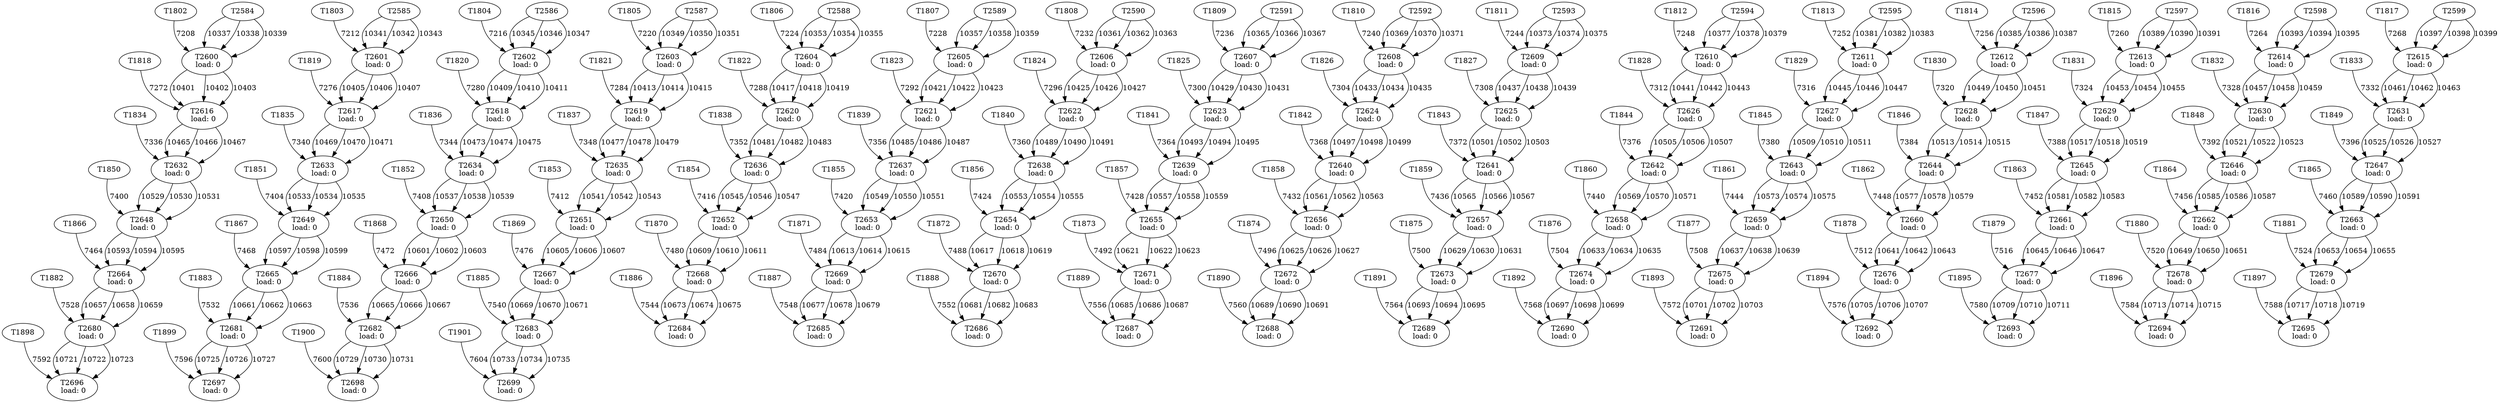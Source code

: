 digraph taskgraph {
	T2600 [label= "T2600\n load: 0"];
	T1802 -> T2600[label=7208];
	T2584 -> T2600[label=10337];
	T2584 -> T2600[label=10338];
	T2584 -> T2600[label=10339];
	T2601 [label= "T2601\n load: 0"];
	T1803 -> T2601[label=7212];
	T2585 -> T2601[label=10341];
	T2585 -> T2601[label=10342];
	T2585 -> T2601[label=10343];
	T2602 [label= "T2602\n load: 0"];
	T1804 -> T2602[label=7216];
	T2586 -> T2602[label=10345];
	T2586 -> T2602[label=10346];
	T2586 -> T2602[label=10347];
	T2603 [label= "T2603\n load: 0"];
	T1805 -> T2603[label=7220];
	T2587 -> T2603[label=10349];
	T2587 -> T2603[label=10350];
	T2587 -> T2603[label=10351];
	T2604 [label= "T2604\n load: 0"];
	T1806 -> T2604[label=7224];
	T2588 -> T2604[label=10353];
	T2588 -> T2604[label=10354];
	T2588 -> T2604[label=10355];
	T2605 [label= "T2605\n load: 0"];
	T1807 -> T2605[label=7228];
	T2589 -> T2605[label=10357];
	T2589 -> T2605[label=10358];
	T2589 -> T2605[label=10359];
	T2606 [label= "T2606\n load: 0"];
	T1808 -> T2606[label=7232];
	T2590 -> T2606[label=10361];
	T2590 -> T2606[label=10362];
	T2590 -> T2606[label=10363];
	T2607 [label= "T2607\n load: 0"];
	T1809 -> T2607[label=7236];
	T2591 -> T2607[label=10365];
	T2591 -> T2607[label=10366];
	T2591 -> T2607[label=10367];
	T2608 [label= "T2608\n load: 0"];
	T1810 -> T2608[label=7240];
	T2592 -> T2608[label=10369];
	T2592 -> T2608[label=10370];
	T2592 -> T2608[label=10371];
	T2609 [label= "T2609\n load: 0"];
	T1811 -> T2609[label=7244];
	T2593 -> T2609[label=10373];
	T2593 -> T2609[label=10374];
	T2593 -> T2609[label=10375];
	T2610 [label= "T2610\n load: 0"];
	T1812 -> T2610[label=7248];
	T2594 -> T2610[label=10377];
	T2594 -> T2610[label=10378];
	T2594 -> T2610[label=10379];
	T2611 [label= "T2611\n load: 0"];
	T1813 -> T2611[label=7252];
	T2595 -> T2611[label=10381];
	T2595 -> T2611[label=10382];
	T2595 -> T2611[label=10383];
	T2612 [label= "T2612\n load: 0"];
	T1814 -> T2612[label=7256];
	T2596 -> T2612[label=10385];
	T2596 -> T2612[label=10386];
	T2596 -> T2612[label=10387];
	T2613 [label= "T2613\n load: 0"];
	T1815 -> T2613[label=7260];
	T2597 -> T2613[label=10389];
	T2597 -> T2613[label=10390];
	T2597 -> T2613[label=10391];
	T2614 [label= "T2614\n load: 0"];
	T1816 -> T2614[label=7264];
	T2598 -> T2614[label=10393];
	T2598 -> T2614[label=10394];
	T2598 -> T2614[label=10395];
	T2615 [label= "T2615\n load: 0"];
	T1817 -> T2615[label=7268];
	T2599 -> T2615[label=10397];
	T2599 -> T2615[label=10398];
	T2599 -> T2615[label=10399];
	T2616 [label= "T2616\n load: 0"];
	T1818 -> T2616[label=7272];
	T2600 -> T2616[label=10401];
	T2600 -> T2616[label=10402];
	T2600 -> T2616[label=10403];
	T2617 [label= "T2617\n load: 0"];
	T1819 -> T2617[label=7276];
	T2601 -> T2617[label=10405];
	T2601 -> T2617[label=10406];
	T2601 -> T2617[label=10407];
	T2618 [label= "T2618\n load: 0"];
	T1820 -> T2618[label=7280];
	T2602 -> T2618[label=10409];
	T2602 -> T2618[label=10410];
	T2602 -> T2618[label=10411];
	T2619 [label= "T2619\n load: 0"];
	T1821 -> T2619[label=7284];
	T2603 -> T2619[label=10413];
	T2603 -> T2619[label=10414];
	T2603 -> T2619[label=10415];
	T2620 [label= "T2620\n load: 0"];
	T1822 -> T2620[label=7288];
	T2604 -> T2620[label=10417];
	T2604 -> T2620[label=10418];
	T2604 -> T2620[label=10419];
	T2621 [label= "T2621\n load: 0"];
	T1823 -> T2621[label=7292];
	T2605 -> T2621[label=10421];
	T2605 -> T2621[label=10422];
	T2605 -> T2621[label=10423];
	T2622 [label= "T2622\n load: 0"];
	T1824 -> T2622[label=7296];
	T2606 -> T2622[label=10425];
	T2606 -> T2622[label=10426];
	T2606 -> T2622[label=10427];
	T2623 [label= "T2623\n load: 0"];
	T1825 -> T2623[label=7300];
	T2607 -> T2623[label=10429];
	T2607 -> T2623[label=10430];
	T2607 -> T2623[label=10431];
	T2624 [label= "T2624\n load: 0"];
	T1826 -> T2624[label=7304];
	T2608 -> T2624[label=10433];
	T2608 -> T2624[label=10434];
	T2608 -> T2624[label=10435];
	T2625 [label= "T2625\n load: 0"];
	T1827 -> T2625[label=7308];
	T2609 -> T2625[label=10437];
	T2609 -> T2625[label=10438];
	T2609 -> T2625[label=10439];
	T2626 [label= "T2626\n load: 0"];
	T1828 -> T2626[label=7312];
	T2610 -> T2626[label=10441];
	T2610 -> T2626[label=10442];
	T2610 -> T2626[label=10443];
	T2627 [label= "T2627\n load: 0"];
	T1829 -> T2627[label=7316];
	T2611 -> T2627[label=10445];
	T2611 -> T2627[label=10446];
	T2611 -> T2627[label=10447];
	T2628 [label= "T2628\n load: 0"];
	T1830 -> T2628[label=7320];
	T2612 -> T2628[label=10449];
	T2612 -> T2628[label=10450];
	T2612 -> T2628[label=10451];
	T2629 [label= "T2629\n load: 0"];
	T1831 -> T2629[label=7324];
	T2613 -> T2629[label=10453];
	T2613 -> T2629[label=10454];
	T2613 -> T2629[label=10455];
	T2630 [label= "T2630\n load: 0"];
	T1832 -> T2630[label=7328];
	T2614 -> T2630[label=10457];
	T2614 -> T2630[label=10458];
	T2614 -> T2630[label=10459];
	T2631 [label= "T2631\n load: 0"];
	T1833 -> T2631[label=7332];
	T2615 -> T2631[label=10461];
	T2615 -> T2631[label=10462];
	T2615 -> T2631[label=10463];
	T2632 [label= "T2632\n load: 0"];
	T1834 -> T2632[label=7336];
	T2616 -> T2632[label=10465];
	T2616 -> T2632[label=10466];
	T2616 -> T2632[label=10467];
	T2633 [label= "T2633\n load: 0"];
	T1835 -> T2633[label=7340];
	T2617 -> T2633[label=10469];
	T2617 -> T2633[label=10470];
	T2617 -> T2633[label=10471];
	T2634 [label= "T2634\n load: 0"];
	T1836 -> T2634[label=7344];
	T2618 -> T2634[label=10473];
	T2618 -> T2634[label=10474];
	T2618 -> T2634[label=10475];
	T2635 [label= "T2635\n load: 0"];
	T1837 -> T2635[label=7348];
	T2619 -> T2635[label=10477];
	T2619 -> T2635[label=10478];
	T2619 -> T2635[label=10479];
	T2636 [label= "T2636\n load: 0"];
	T1838 -> T2636[label=7352];
	T2620 -> T2636[label=10481];
	T2620 -> T2636[label=10482];
	T2620 -> T2636[label=10483];
	T2637 [label= "T2637\n load: 0"];
	T1839 -> T2637[label=7356];
	T2621 -> T2637[label=10485];
	T2621 -> T2637[label=10486];
	T2621 -> T2637[label=10487];
	T2638 [label= "T2638\n load: 0"];
	T1840 -> T2638[label=7360];
	T2622 -> T2638[label=10489];
	T2622 -> T2638[label=10490];
	T2622 -> T2638[label=10491];
	T2639 [label= "T2639\n load: 0"];
	T1841 -> T2639[label=7364];
	T2623 -> T2639[label=10493];
	T2623 -> T2639[label=10494];
	T2623 -> T2639[label=10495];
	T2640 [label= "T2640\n load: 0"];
	T1842 -> T2640[label=7368];
	T2624 -> T2640[label=10497];
	T2624 -> T2640[label=10498];
	T2624 -> T2640[label=10499];
	T2641 [label= "T2641\n load: 0"];
	T1843 -> T2641[label=7372];
	T2625 -> T2641[label=10501];
	T2625 -> T2641[label=10502];
	T2625 -> T2641[label=10503];
	T2642 [label= "T2642\n load: 0"];
	T1844 -> T2642[label=7376];
	T2626 -> T2642[label=10505];
	T2626 -> T2642[label=10506];
	T2626 -> T2642[label=10507];
	T2643 [label= "T2643\n load: 0"];
	T1845 -> T2643[label=7380];
	T2627 -> T2643[label=10509];
	T2627 -> T2643[label=10510];
	T2627 -> T2643[label=10511];
	T2644 [label= "T2644\n load: 0"];
	T1846 -> T2644[label=7384];
	T2628 -> T2644[label=10513];
	T2628 -> T2644[label=10514];
	T2628 -> T2644[label=10515];
	T2645 [label= "T2645\n load: 0"];
	T1847 -> T2645[label=7388];
	T2629 -> T2645[label=10517];
	T2629 -> T2645[label=10518];
	T2629 -> T2645[label=10519];
	T2646 [label= "T2646\n load: 0"];
	T1848 -> T2646[label=7392];
	T2630 -> T2646[label=10521];
	T2630 -> T2646[label=10522];
	T2630 -> T2646[label=10523];
	T2647 [label= "T2647\n load: 0"];
	T1849 -> T2647[label=7396];
	T2631 -> T2647[label=10525];
	T2631 -> T2647[label=10526];
	T2631 -> T2647[label=10527];
	T2648 [label= "T2648\n load: 0"];
	T1850 -> T2648[label=7400];
	T2632 -> T2648[label=10529];
	T2632 -> T2648[label=10530];
	T2632 -> T2648[label=10531];
	T2649 [label= "T2649\n load: 0"];
	T1851 -> T2649[label=7404];
	T2633 -> T2649[label=10533];
	T2633 -> T2649[label=10534];
	T2633 -> T2649[label=10535];
	T2650 [label= "T2650\n load: 0"];
	T1852 -> T2650[label=7408];
	T2634 -> T2650[label=10537];
	T2634 -> T2650[label=10538];
	T2634 -> T2650[label=10539];
	T2651 [label= "T2651\n load: 0"];
	T1853 -> T2651[label=7412];
	T2635 -> T2651[label=10541];
	T2635 -> T2651[label=10542];
	T2635 -> T2651[label=10543];
	T2652 [label= "T2652\n load: 0"];
	T1854 -> T2652[label=7416];
	T2636 -> T2652[label=10545];
	T2636 -> T2652[label=10546];
	T2636 -> T2652[label=10547];
	T2653 [label= "T2653\n load: 0"];
	T1855 -> T2653[label=7420];
	T2637 -> T2653[label=10549];
	T2637 -> T2653[label=10550];
	T2637 -> T2653[label=10551];
	T2654 [label= "T2654\n load: 0"];
	T1856 -> T2654[label=7424];
	T2638 -> T2654[label=10553];
	T2638 -> T2654[label=10554];
	T2638 -> T2654[label=10555];
	T2655 [label= "T2655\n load: 0"];
	T1857 -> T2655[label=7428];
	T2639 -> T2655[label=10557];
	T2639 -> T2655[label=10558];
	T2639 -> T2655[label=10559];
	T2656 [label= "T2656\n load: 0"];
	T1858 -> T2656[label=7432];
	T2640 -> T2656[label=10561];
	T2640 -> T2656[label=10562];
	T2640 -> T2656[label=10563];
	T2657 [label= "T2657\n load: 0"];
	T1859 -> T2657[label=7436];
	T2641 -> T2657[label=10565];
	T2641 -> T2657[label=10566];
	T2641 -> T2657[label=10567];
	T2658 [label= "T2658\n load: 0"];
	T1860 -> T2658[label=7440];
	T2642 -> T2658[label=10569];
	T2642 -> T2658[label=10570];
	T2642 -> T2658[label=10571];
	T2659 [label= "T2659\n load: 0"];
	T1861 -> T2659[label=7444];
	T2643 -> T2659[label=10573];
	T2643 -> T2659[label=10574];
	T2643 -> T2659[label=10575];
	T2660 [label= "T2660\n load: 0"];
	T1862 -> T2660[label=7448];
	T2644 -> T2660[label=10577];
	T2644 -> T2660[label=10578];
	T2644 -> T2660[label=10579];
	T2661 [label= "T2661\n load: 0"];
	T1863 -> T2661[label=7452];
	T2645 -> T2661[label=10581];
	T2645 -> T2661[label=10582];
	T2645 -> T2661[label=10583];
	T2662 [label= "T2662\n load: 0"];
	T1864 -> T2662[label=7456];
	T2646 -> T2662[label=10585];
	T2646 -> T2662[label=10586];
	T2646 -> T2662[label=10587];
	T2663 [label= "T2663\n load: 0"];
	T1865 -> T2663[label=7460];
	T2647 -> T2663[label=10589];
	T2647 -> T2663[label=10590];
	T2647 -> T2663[label=10591];
	T2664 [label= "T2664\n load: 0"];
	T1866 -> T2664[label=7464];
	T2648 -> T2664[label=10593];
	T2648 -> T2664[label=10594];
	T2648 -> T2664[label=10595];
	T2665 [label= "T2665\n load: 0"];
	T1867 -> T2665[label=7468];
	T2649 -> T2665[label=10597];
	T2649 -> T2665[label=10598];
	T2649 -> T2665[label=10599];
	T2666 [label= "T2666\n load: 0"];
	T1868 -> T2666[label=7472];
	T2650 -> T2666[label=10601];
	T2650 -> T2666[label=10602];
	T2650 -> T2666[label=10603];
	T2667 [label= "T2667\n load: 0"];
	T1869 -> T2667[label=7476];
	T2651 -> T2667[label=10605];
	T2651 -> T2667[label=10606];
	T2651 -> T2667[label=10607];
	T2668 [label= "T2668\n load: 0"];
	T1870 -> T2668[label=7480];
	T2652 -> T2668[label=10609];
	T2652 -> T2668[label=10610];
	T2652 -> T2668[label=10611];
	T2669 [label= "T2669\n load: 0"];
	T1871 -> T2669[label=7484];
	T2653 -> T2669[label=10613];
	T2653 -> T2669[label=10614];
	T2653 -> T2669[label=10615];
	T2670 [label= "T2670\n load: 0"];
	T1872 -> T2670[label=7488];
	T2654 -> T2670[label=10617];
	T2654 -> T2670[label=10618];
	T2654 -> T2670[label=10619];
	T2671 [label= "T2671\n load: 0"];
	T1873 -> T2671[label=7492];
	T2655 -> T2671[label=10621];
	T2655 -> T2671[label=10622];
	T2655 -> T2671[label=10623];
	T2672 [label= "T2672\n load: 0"];
	T1874 -> T2672[label=7496];
	T2656 -> T2672[label=10625];
	T2656 -> T2672[label=10626];
	T2656 -> T2672[label=10627];
	T2673 [label= "T2673\n load: 0"];
	T1875 -> T2673[label=7500];
	T2657 -> T2673[label=10629];
	T2657 -> T2673[label=10630];
	T2657 -> T2673[label=10631];
	T2674 [label= "T2674\n load: 0"];
	T1876 -> T2674[label=7504];
	T2658 -> T2674[label=10633];
	T2658 -> T2674[label=10634];
	T2658 -> T2674[label=10635];
	T2675 [label= "T2675\n load: 0"];
	T1877 -> T2675[label=7508];
	T2659 -> T2675[label=10637];
	T2659 -> T2675[label=10638];
	T2659 -> T2675[label=10639];
	T2676 [label= "T2676\n load: 0"];
	T1878 -> T2676[label=7512];
	T2660 -> T2676[label=10641];
	T2660 -> T2676[label=10642];
	T2660 -> T2676[label=10643];
	T2677 [label= "T2677\n load: 0"];
	T1879 -> T2677[label=7516];
	T2661 -> T2677[label=10645];
	T2661 -> T2677[label=10646];
	T2661 -> T2677[label=10647];
	T2678 [label= "T2678\n load: 0"];
	T1880 -> T2678[label=7520];
	T2662 -> T2678[label=10649];
	T2662 -> T2678[label=10650];
	T2662 -> T2678[label=10651];
	T2679 [label= "T2679\n load: 0"];
	T1881 -> T2679[label=7524];
	T2663 -> T2679[label=10653];
	T2663 -> T2679[label=10654];
	T2663 -> T2679[label=10655];
	T2680 [label= "T2680\n load: 0"];
	T1882 -> T2680[label=7528];
	T2664 -> T2680[label=10657];
	T2664 -> T2680[label=10658];
	T2664 -> T2680[label=10659];
	T2681 [label= "T2681\n load: 0"];
	T1883 -> T2681[label=7532];
	T2665 -> T2681[label=10661];
	T2665 -> T2681[label=10662];
	T2665 -> T2681[label=10663];
	T2682 [label= "T2682\n load: 0"];
	T1884 -> T2682[label=7536];
	T2666 -> T2682[label=10665];
	T2666 -> T2682[label=10666];
	T2666 -> T2682[label=10667];
	T2683 [label= "T2683\n load: 0"];
	T1885 -> T2683[label=7540];
	T2667 -> T2683[label=10669];
	T2667 -> T2683[label=10670];
	T2667 -> T2683[label=10671];
	T2684 [label= "T2684\n load: 0"];
	T1886 -> T2684[label=7544];
	T2668 -> T2684[label=10673];
	T2668 -> T2684[label=10674];
	T2668 -> T2684[label=10675];
	T2685 [label= "T2685\n load: 0"];
	T1887 -> T2685[label=7548];
	T2669 -> T2685[label=10677];
	T2669 -> T2685[label=10678];
	T2669 -> T2685[label=10679];
	T2686 [label= "T2686\n load: 0"];
	T1888 -> T2686[label=7552];
	T2670 -> T2686[label=10681];
	T2670 -> T2686[label=10682];
	T2670 -> T2686[label=10683];
	T2687 [label= "T2687\n load: 0"];
	T1889 -> T2687[label=7556];
	T2671 -> T2687[label=10685];
	T2671 -> T2687[label=10686];
	T2671 -> T2687[label=10687];
	T2688 [label= "T2688\n load: 0"];
	T1890 -> T2688[label=7560];
	T2672 -> T2688[label=10689];
	T2672 -> T2688[label=10690];
	T2672 -> T2688[label=10691];
	T2689 [label= "T2689\n load: 0"];
	T1891 -> T2689[label=7564];
	T2673 -> T2689[label=10693];
	T2673 -> T2689[label=10694];
	T2673 -> T2689[label=10695];
	T2690 [label= "T2690\n load: 0"];
	T1892 -> T2690[label=7568];
	T2674 -> T2690[label=10697];
	T2674 -> T2690[label=10698];
	T2674 -> T2690[label=10699];
	T2691 [label= "T2691\n load: 0"];
	T1893 -> T2691[label=7572];
	T2675 -> T2691[label=10701];
	T2675 -> T2691[label=10702];
	T2675 -> T2691[label=10703];
	T2692 [label= "T2692\n load: 0"];
	T1894 -> T2692[label=7576];
	T2676 -> T2692[label=10705];
	T2676 -> T2692[label=10706];
	T2676 -> T2692[label=10707];
	T2693 [label= "T2693\n load: 0"];
	T1895 -> T2693[label=7580];
	T2677 -> T2693[label=10709];
	T2677 -> T2693[label=10710];
	T2677 -> T2693[label=10711];
	T2694 [label= "T2694\n load: 0"];
	T1896 -> T2694[label=7584];
	T2678 -> T2694[label=10713];
	T2678 -> T2694[label=10714];
	T2678 -> T2694[label=10715];
	T2695 [label= "T2695\n load: 0"];
	T1897 -> T2695[label=7588];
	T2679 -> T2695[label=10717];
	T2679 -> T2695[label=10718];
	T2679 -> T2695[label=10719];
	T2696 [label= "T2696\n load: 0"];
	T1898 -> T2696[label=7592];
	T2680 -> T2696[label=10721];
	T2680 -> T2696[label=10722];
	T2680 -> T2696[label=10723];
	T2697 [label= "T2697\n load: 0"];
	T1899 -> T2697[label=7596];
	T2681 -> T2697[label=10725];
	T2681 -> T2697[label=10726];
	T2681 -> T2697[label=10727];
	T2698 [label= "T2698\n load: 0"];
	T1900 -> T2698[label=7600];
	T2682 -> T2698[label=10729];
	T2682 -> T2698[label=10730];
	T2682 -> T2698[label=10731];
	T2699 [label= "T2699\n load: 0"];
	T1901 -> T2699[label=7604];
	T2683 -> T2699[label=10733];
	T2683 -> T2699[label=10734];
	T2683 -> T2699[label=10735];
}
